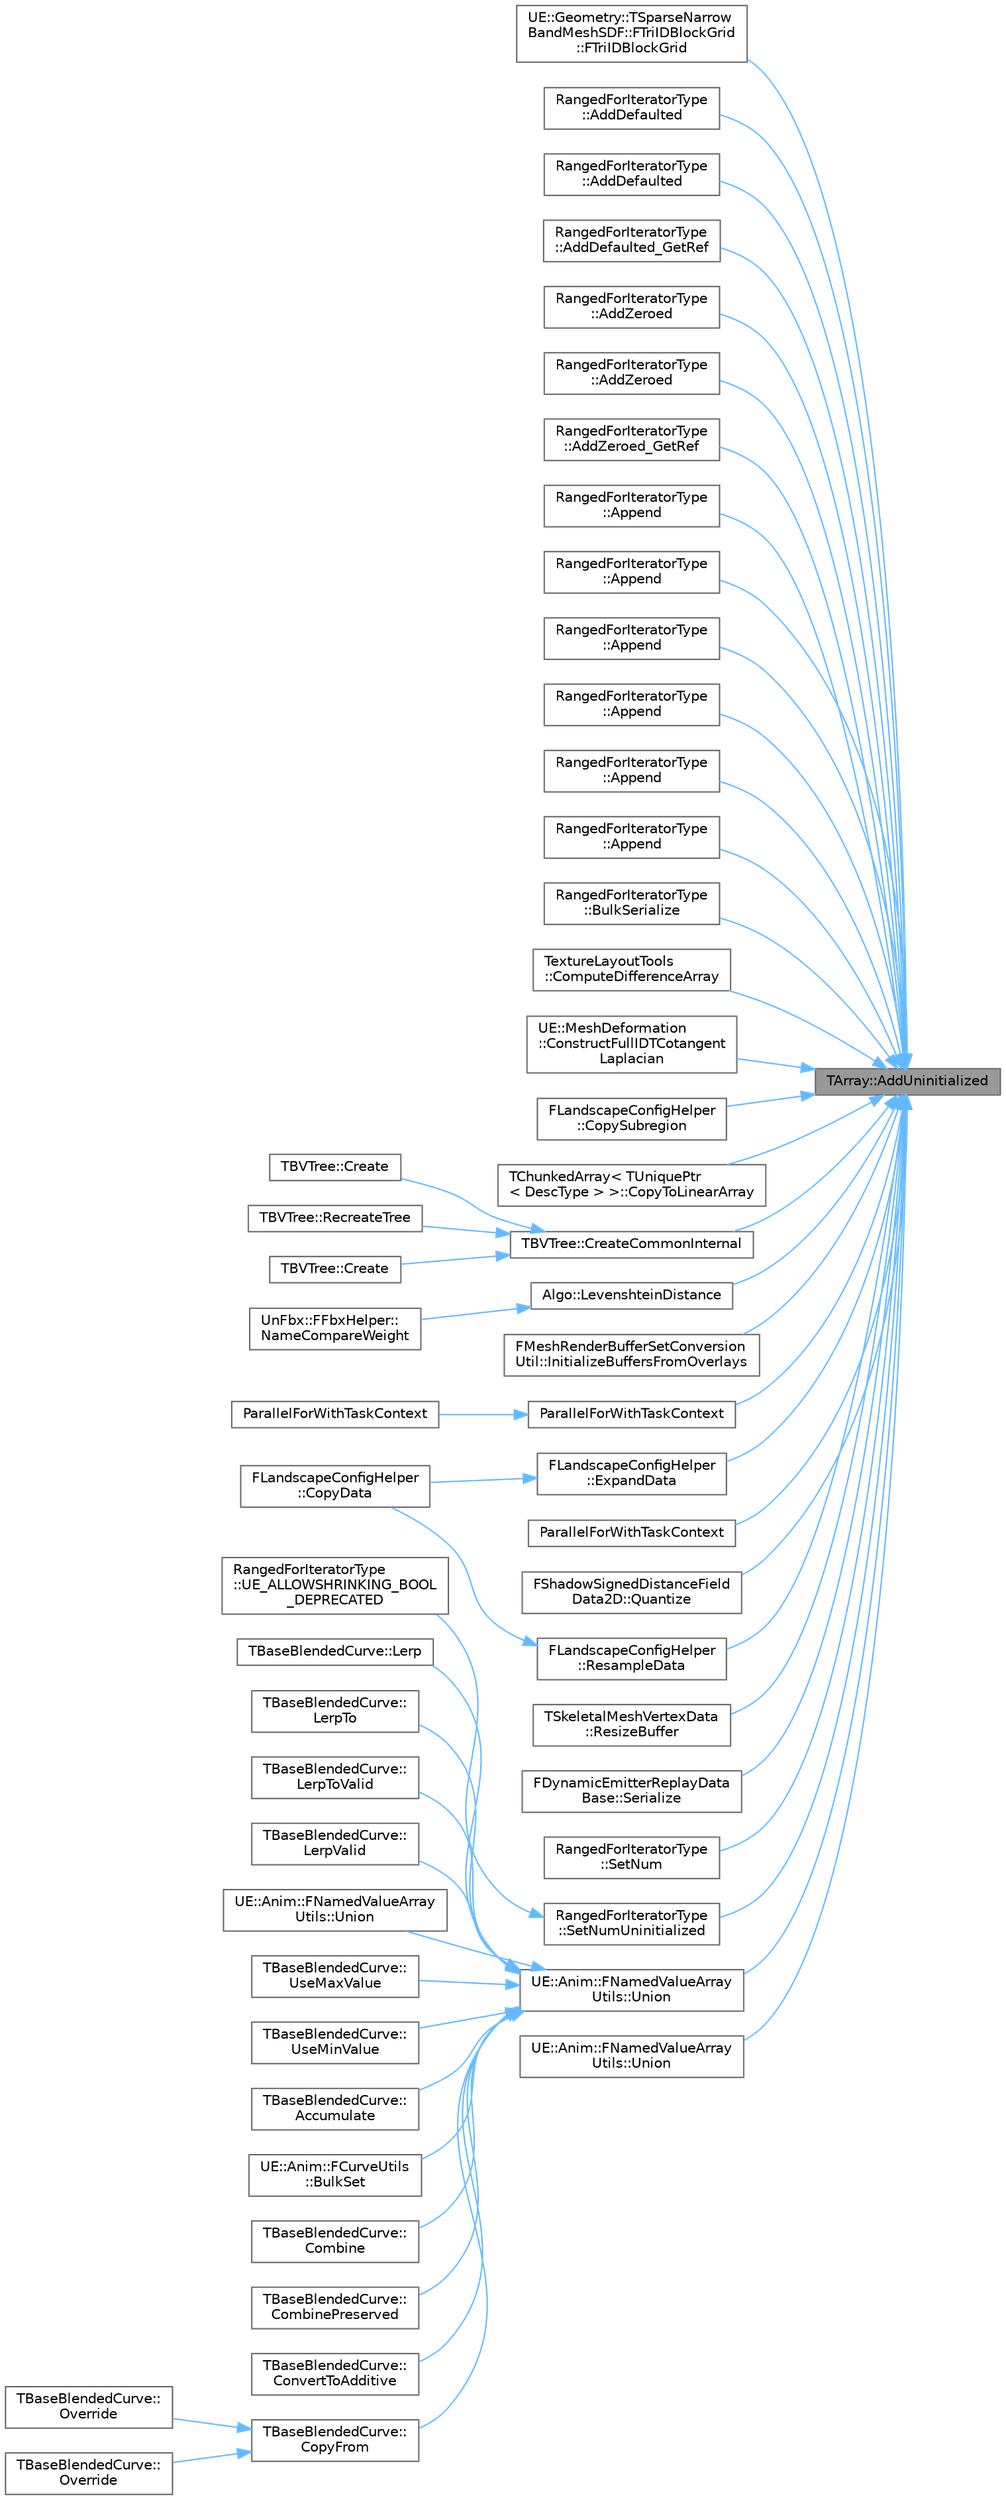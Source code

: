 digraph "TArray::AddUninitialized"
{
 // INTERACTIVE_SVG=YES
 // LATEX_PDF_SIZE
  bgcolor="transparent";
  edge [fontname=Helvetica,fontsize=10,labelfontname=Helvetica,labelfontsize=10];
  node [fontname=Helvetica,fontsize=10,shape=box,height=0.2,width=0.4];
  rankdir="RL";
  Node1 [id="Node000001",label="TArray::AddUninitialized",height=0.2,width=0.4,color="gray40", fillcolor="grey60", style="filled", fontcolor="black",tooltip="Adds a given number of uninitialized elements into the array."];
  Node1 -> Node2 [id="edge1_Node000001_Node000002",dir="back",color="steelblue1",style="solid",tooltip=" "];
  Node2 [id="Node000002",label="UE::Geometry::TSparseNarrow\lBandMeshSDF::FTriIDBlockGrid\l::FTriIDBlockGrid",height=0.2,width=0.4,color="grey40", fillcolor="white", style="filled",URL="$d1/d39/structUE_1_1Geometry_1_1TSparseNarrowBandMeshSDF_1_1FTriIDBlockGrid.html#a87a6288cc608f48fd8f63651d92c96bc",tooltip=" "];
  Node1 -> Node3 [id="edge2_Node000001_Node000003",dir="back",color="steelblue1",style="solid",tooltip=" "];
  Node3 [id="Node000003",label="RangedForIteratorType\l::AddDefaulted",height=0.2,width=0.4,color="grey40", fillcolor="white", style="filled",URL="$d4/d52/classTArray.html#a287d1892bc39dd2a51b0c2ecd646998a",tooltip=" "];
  Node1 -> Node4 [id="edge3_Node000001_Node000004",dir="back",color="steelblue1",style="solid",tooltip=" "];
  Node4 [id="Node000004",label="RangedForIteratorType\l::AddDefaulted",height=0.2,width=0.4,color="grey40", fillcolor="white", style="filled",URL="$d4/d52/classTArray.html#a7b488704dab17ca9cc318d430055e3e6",tooltip=" "];
  Node1 -> Node5 [id="edge4_Node000001_Node000005",dir="back",color="steelblue1",style="solid",tooltip=" "];
  Node5 [id="Node000005",label="RangedForIteratorType\l::AddDefaulted_GetRef",height=0.2,width=0.4,color="grey40", fillcolor="white", style="filled",URL="$d4/d52/classTArray.html#aa487a86fd8413808d184fe1b64fef3df",tooltip=" "];
  Node1 -> Node6 [id="edge5_Node000001_Node000006",dir="back",color="steelblue1",style="solid",tooltip=" "];
  Node6 [id="Node000006",label="RangedForIteratorType\l::AddZeroed",height=0.2,width=0.4,color="grey40", fillcolor="white", style="filled",URL="$d4/d52/classTArray.html#a7beafbb0e2a3b7d746af8f1d8d5611c2",tooltip=" "];
  Node1 -> Node7 [id="edge6_Node000001_Node000007",dir="back",color="steelblue1",style="solid",tooltip=" "];
  Node7 [id="Node000007",label="RangedForIteratorType\l::AddZeroed",height=0.2,width=0.4,color="grey40", fillcolor="white", style="filled",URL="$d4/d52/classTArray.html#a957815a7ba7a342534fb173e934aa000",tooltip=" "];
  Node1 -> Node8 [id="edge7_Node000001_Node000008",dir="back",color="steelblue1",style="solid",tooltip=" "];
  Node8 [id="Node000008",label="RangedForIteratorType\l::AddZeroed_GetRef",height=0.2,width=0.4,color="grey40", fillcolor="white", style="filled",URL="$d4/d52/classTArray.html#af01151a4d9c71a0fbd901ed13387bb41",tooltip=" "];
  Node1 -> Node9 [id="edge8_Node000001_Node000009",dir="back",color="steelblue1",style="solid",tooltip=" "];
  Node9 [id="Node000009",label="RangedForIteratorType\l::Append",height=0.2,width=0.4,color="grey40", fillcolor="white", style="filled",URL="$d4/d52/classTArray.html#aca8c9b63a9b42cd600b75780b6fbaff7",tooltip=" "];
  Node1 -> Node10 [id="edge9_Node000001_Node000010",dir="back",color="steelblue1",style="solid",tooltip=" "];
  Node10 [id="Node000010",label="RangedForIteratorType\l::Append",height=0.2,width=0.4,color="grey40", fillcolor="white", style="filled",URL="$d4/d52/classTArray.html#a74ede47cac56b1d41830719f29a4882d",tooltip=" "];
  Node1 -> Node11 [id="edge10_Node000001_Node000011",dir="back",color="steelblue1",style="solid",tooltip=" "];
  Node11 [id="Node000011",label="RangedForIteratorType\l::Append",height=0.2,width=0.4,color="grey40", fillcolor="white", style="filled",URL="$d4/d52/classTArray.html#a933a761006c793fa6115a5be51eafb59",tooltip=" "];
  Node1 -> Node12 [id="edge11_Node000001_Node000012",dir="back",color="steelblue1",style="solid",tooltip=" "];
  Node12 [id="Node000012",label="RangedForIteratorType\l::Append",height=0.2,width=0.4,color="grey40", fillcolor="white", style="filled",URL="$d4/d52/classTArray.html#a675414f4e9d87dd39a4723dfdea6fe97",tooltip=" "];
  Node1 -> Node13 [id="edge12_Node000001_Node000013",dir="back",color="steelblue1",style="solid",tooltip=" "];
  Node13 [id="Node000013",label="RangedForIteratorType\l::Append",height=0.2,width=0.4,color="grey40", fillcolor="white", style="filled",URL="$d4/d52/classTArray.html#a45717c5236ca8fd409d2559171f2722c",tooltip=" "];
  Node1 -> Node14 [id="edge13_Node000001_Node000014",dir="back",color="steelblue1",style="solid",tooltip=" "];
  Node14 [id="Node000014",label="RangedForIteratorType\l::Append",height=0.2,width=0.4,color="grey40", fillcolor="white", style="filled",URL="$d4/d52/classTArray.html#a1525533428a9e53e48917d205ee5ba53",tooltip=" "];
  Node1 -> Node15 [id="edge14_Node000001_Node000015",dir="back",color="steelblue1",style="solid",tooltip=" "];
  Node15 [id="Node000015",label="RangedForIteratorType\l::BulkSerialize",height=0.2,width=0.4,color="grey40", fillcolor="white", style="filled",URL="$d4/d52/classTArray.html#a08a1fc92d8a328df2fec5f98030da706",tooltip=" "];
  Node1 -> Node16 [id="edge15_Node000001_Node000016",dir="back",color="steelblue1",style="solid",tooltip=" "];
  Node16 [id="Node000016",label="TextureLayoutTools\l::ComputeDifferenceArray",height=0.2,width=0.4,color="grey40", fillcolor="white", style="filled",URL="$d2/d6c/namespaceTextureLayoutTools.html#a346c4cca85c73c65f4e98efc2436b6c4",tooltip="Computes the difference between two value arrays (templated)"];
  Node1 -> Node17 [id="edge16_Node000001_Node000017",dir="back",color="steelblue1",style="solid",tooltip=" "];
  Node17 [id="Node000017",label="UE::MeshDeformation\l::ConstructFullIDTCotangent\lLaplacian",height=0.2,width=0.4,color="grey40", fillcolor="white", style="filled",URL="$da/df1/namespaceUE_1_1MeshDeformation.html#a65dc6e343bd575c6673bf8c0b482ffde",tooltip="Use intrinsic Delaunay mesh to construct sparse Cotangent Laplacian matrix."];
  Node1 -> Node18 [id="edge17_Node000001_Node000018",dir="back",color="steelblue1",style="solid",tooltip=" "];
  Node18 [id="Node000018",label="FLandscapeConfigHelper\l::CopySubregion",height=0.2,width=0.4,color="grey40", fillcolor="white", style="filled",URL="$d5/d57/classFLandscapeConfigHelper.html#a6ebcf588626590f136510166ba7e575a",tooltip=" "];
  Node1 -> Node19 [id="edge18_Node000001_Node000019",dir="back",color="steelblue1",style="solid",tooltip=" "];
  Node19 [id="Node000019",label="TChunkedArray\< TUniquePtr\l\< DescType \> \>::CopyToLinearArray",height=0.2,width=0.4,color="grey40", fillcolor="white", style="filled",URL="$d7/dba/classTChunkedArray.html#ae226540cf6bdebd5abf5370dc64398bf",tooltip=" "];
  Node1 -> Node20 [id="edge19_Node000001_Node000020",dir="back",color="steelblue1",style="solid",tooltip=" "];
  Node20 [id="Node000020",label="TBVTree::CreateCommonInternal",height=0.2,width=0.4,color="grey40", fillcolor="white", style="filled",URL="$d2/d49/structTBVTree.html#acb4c498c762cb58d3308d6f495a8f334",tooltip=" "];
  Node20 -> Node21 [id="edge20_Node000020_Node000021",dir="back",color="steelblue1",style="solid",tooltip=" "];
  Node21 [id="Node000021",label="TBVTree::Create",height=0.2,width=0.4,color="grey40", fillcolor="white", style="filled",URL="$d2/d49/structTBVTree.html#a6ea7a7761af9077151ef8e708d941b62",tooltip=" "];
  Node20 -> Node22 [id="edge21_Node000020_Node000022",dir="back",color="steelblue1",style="solid",tooltip=" "];
  Node22 [id="Node000022",label="TBVTree::Create",height=0.2,width=0.4,color="grey40", fillcolor="white", style="filled",URL="$d2/d49/structTBVTree.html#a6180b7aedc26cd9a0413fcdc8f8186e2",tooltip=" "];
  Node20 -> Node23 [id="edge22_Node000020_Node000023",dir="back",color="steelblue1",style="solid",tooltip=" "];
  Node23 [id="Node000023",label="TBVTree::RecreateTree",height=0.2,width=0.4,color="grey40", fillcolor="white", style="filled",URL="$d2/d49/structTBVTree.html#a73923ac405f2a815de56962886b81692",tooltip=" "];
  Node1 -> Node24 [id="edge23_Node000001_Node000024",dir="back",color="steelblue1",style="solid",tooltip=" "];
  Node24 [id="Node000024",label="FLandscapeConfigHelper\l::ExpandData",height=0.2,width=0.4,color="grey40", fillcolor="white", style="filled",URL="$d5/d57/classFLandscapeConfigHelper.html#a26b941acf7eabdb4bdcc10eef44b2cb9",tooltip=" "];
  Node24 -> Node25 [id="edge24_Node000024_Node000025",dir="back",color="steelblue1",style="solid",tooltip=" "];
  Node25 [id="Node000025",label="FLandscapeConfigHelper\l::CopyData",height=0.2,width=0.4,color="grey40", fillcolor="white", style="filled",URL="$d5/d57/classFLandscapeConfigHelper.html#aaff16fbd4fc7f08074828340704b376d",tooltip=" "];
  Node1 -> Node26 [id="edge25_Node000001_Node000026",dir="back",color="steelblue1",style="solid",tooltip=" "];
  Node26 [id="Node000026",label="FMeshRenderBufferSetConversion\lUtil::InitializeBuffersFromOverlays",height=0.2,width=0.4,color="grey40", fillcolor="white", style="filled",URL="$d9/d3f/structFMeshRenderBufferSetConversionUtil.html#ac2a9220c7dd07dbc583f033aab1deee8",tooltip="Initialize rendering buffers from given attribute overlays."];
  Node1 -> Node27 [id="edge26_Node000001_Node000027",dir="back",color="steelblue1",style="solid",tooltip=" "];
  Node27 [id="Node000027",label="Algo::LevenshteinDistance",height=0.2,width=0.4,color="grey40", fillcolor="white", style="filled",URL="$db/d33/namespaceAlgo.html#ac38fefa227290e793ab4d2a357eb02fa",tooltip="LevenshteinDistance return the number of edit operation we need to transform RangeA to RangeB."];
  Node27 -> Node28 [id="edge27_Node000027_Node000028",dir="back",color="steelblue1",style="solid",tooltip=" "];
  Node28 [id="Node000028",label="UnFbx::FFbxHelper::\lNameCompareWeight",height=0.2,width=0.4,color="grey40", fillcolor="white", style="filled",URL="$d7/dd2/classUnFbx_1_1FFbxHelper.html#a4c7410704b955b21d95c5b7268eb5ff6",tooltip="This function is use to compute the weight between two name."];
  Node1 -> Node29 [id="edge28_Node000001_Node000029",dir="back",color="steelblue1",style="solid",tooltip=" "];
  Node29 [id="Node000029",label="ParallelForWithTaskContext",height=0.2,width=0.4,color="grey40", fillcolor="white", style="filled",URL="$d2/da1/ParallelFor_8h.html#afb13995d3ac01e23a7064246baed39f9",tooltip="General purpose parallel for that uses the taskgraph."];
  Node29 -> Node30 [id="edge29_Node000029_Node000030",dir="back",color="steelblue1",style="solid",tooltip=" "];
  Node30 [id="Node000030",label="ParallelForWithTaskContext",height=0.2,width=0.4,color="grey40", fillcolor="white", style="filled",URL="$d2/da1/ParallelFor_8h.html#a0755a7843a676438cd1756b43c451ecf",tooltip="General purpose parallel for that uses the taskgraph."];
  Node1 -> Node31 [id="edge30_Node000001_Node000031",dir="back",color="steelblue1",style="solid",tooltip=" "];
  Node31 [id="Node000031",label="ParallelForWithTaskContext",height=0.2,width=0.4,color="grey40", fillcolor="white", style="filled",URL="$d2/da1/ParallelFor_8h.html#a09e3d3ddb9fd196f2679b5daa4bd3b10",tooltip="General purpose parallel for that uses the taskgraph."];
  Node1 -> Node32 [id="edge31_Node000001_Node000032",dir="back",color="steelblue1",style="solid",tooltip=" "];
  Node32 [id="Node000032",label="FShadowSignedDistanceField\lData2D::Quantize",height=0.2,width=0.4,color="grey40", fillcolor="white", style="filled",URL="$d4/ddb/classFShadowSignedDistanceFieldData2D.html#a1dfc25c353bc3883d34110aa7f1b2e78",tooltip=" "];
  Node1 -> Node33 [id="edge32_Node000001_Node000033",dir="back",color="steelblue1",style="solid",tooltip=" "];
  Node33 [id="Node000033",label="FLandscapeConfigHelper\l::ResampleData",height=0.2,width=0.4,color="grey40", fillcolor="white", style="filled",URL="$d5/d57/classFLandscapeConfigHelper.html#a7bcaa423ca4bebc022be7b0a3720450d",tooltip=" "];
  Node33 -> Node25 [id="edge33_Node000033_Node000025",dir="back",color="steelblue1",style="solid",tooltip=" "];
  Node1 -> Node34 [id="edge34_Node000001_Node000034",dir="back",color="steelblue1",style="solid",tooltip=" "];
  Node34 [id="Node000034",label="TSkeletalMeshVertexData\l::ResizeBuffer",height=0.2,width=0.4,color="grey40", fillcolor="white", style="filled",URL="$de/da0/classTSkeletalMeshVertexData.html#afdf02ffc4c7049d3fb20241da7eb52ef",tooltip="Resizes the vertex data buffer, discarding any data which no longer fits."];
  Node1 -> Node35 [id="edge35_Node000001_Node000035",dir="back",color="steelblue1",style="solid",tooltip=" "];
  Node35 [id="Node000035",label="FDynamicEmitterReplayData\lBase::Serialize",height=0.2,width=0.4,color="grey40", fillcolor="white", style="filled",URL="$d4/d4f/structFDynamicEmitterReplayDataBase.html#a5d2a5f86d7230d303215c507291b6942",tooltip="Serialization."];
  Node1 -> Node36 [id="edge36_Node000001_Node000036",dir="back",color="steelblue1",style="solid",tooltip=" "];
  Node36 [id="Node000036",label="RangedForIteratorType\l::SetNum",height=0.2,width=0.4,color="grey40", fillcolor="white", style="filled",URL="$d4/d52/classTArray.html#a38b903bce3a5367f41d2268ee6a58d0a",tooltip=" "];
  Node1 -> Node37 [id="edge37_Node000001_Node000037",dir="back",color="steelblue1",style="solid",tooltip=" "];
  Node37 [id="Node000037",label="RangedForIteratorType\l::SetNumUninitialized",height=0.2,width=0.4,color="grey40", fillcolor="white", style="filled",URL="$d4/d52/classTArray.html#abcfaf3c6d59e14e15f6df61a84870e56",tooltip=" "];
  Node37 -> Node38 [id="edge38_Node000037_Node000038",dir="back",color="steelblue1",style="solid",tooltip=" "];
  Node38 [id="Node000038",label="RangedForIteratorType\l::UE_ALLOWSHRINKING_BOOL\l_DEPRECATED",height=0.2,width=0.4,color="grey40", fillcolor="white", style="filled",URL="$d4/d52/classTArray.html#a5e6241df28bc21fbbf58b239dd75388b",tooltip=" "];
  Node1 -> Node39 [id="edge39_Node000001_Node000039",dir="back",color="steelblue1",style="solid",tooltip=" "];
  Node39 [id="Node000039",label="UE::Anim::FNamedValueArray\lUtils::Union",height=0.2,width=0.4,color="grey40", fillcolor="white", style="filled",URL="$d9/df7/structUE_1_1Anim_1_1FNamedValueArrayUtils.html#a137ce769c93dc3b0bee3b3663b692f2e",tooltip=" "];
  Node39 -> Node40 [id="edge40_Node000039_Node000040",dir="back",color="steelblue1",style="solid",tooltip=" "];
  Node40 [id="Node000040",label="TBaseBlendedCurve::\lAccumulate",height=0.2,width=0.4,color="grey40", fillcolor="white", style="filled",URL="$d1/dd3/structTBaseBlendedCurve.html#a3ee8d7990dac67a2d033047eaf7f4e42",tooltip="Accumulate the input curve with input Weight."];
  Node39 -> Node41 [id="edge41_Node000039_Node000041",dir="back",color="steelblue1",style="solid",tooltip=" "];
  Node41 [id="Node000041",label="UE::Anim::FCurveUtils\l::BulkSet",height=0.2,width=0.4,color="grey40", fillcolor="white", style="filled",URL="$d7/d7e/structUE_1_1Anim_1_1FCurveUtils.html#a2ead89c49ad621bbe87f9559380534d3",tooltip="Inserts elements to curves in bulk."];
  Node39 -> Node42 [id="edge42_Node000039_Node000042",dir="back",color="steelblue1",style="solid",tooltip=" "];
  Node42 [id="Node000042",label="TBaseBlendedCurve::\lCombine",height=0.2,width=0.4,color="grey40", fillcolor="white", style="filled",URL="$d1/dd3/structTBaseBlendedCurve.html#a4bce977f2926dcfab90747119de44aba",tooltip="If CurveToCombine contains a valid element, then the value in 'this' is overridden,..."];
  Node39 -> Node43 [id="edge43_Node000039_Node000043",dir="back",color="steelblue1",style="solid",tooltip=" "];
  Node43 [id="Node000043",label="TBaseBlendedCurve::\lCombinePreserved",height=0.2,width=0.4,color="grey40", fillcolor="white", style="filled",URL="$d1/dd3/structTBaseBlendedCurve.html#a89d238c1838183fd89967f298adae5b0",tooltip="If 'this' does not contain a valid element, then the value in 'this' is set, otherwise the value is n..."];
  Node39 -> Node44 [id="edge44_Node000039_Node000044",dir="back",color="steelblue1",style="solid",tooltip=" "];
  Node44 [id="Node000044",label="TBaseBlendedCurve::\lConvertToAdditive",height=0.2,width=0.4,color="grey40", fillcolor="white", style="filled",URL="$d1/dd3/structTBaseBlendedCurve.html#a658ccb970cbfdaead3cb9468c4c49812",tooltip="Convert current curves to Additive (this - BaseCurve) if overlapping entries are found."];
  Node39 -> Node45 [id="edge45_Node000039_Node000045",dir="back",color="steelblue1",style="solid",tooltip=" "];
  Node45 [id="Node000045",label="TBaseBlendedCurve::\lCopyFrom",height=0.2,width=0.4,color="grey40", fillcolor="white", style="filled",URL="$d1/dd3/structTBaseBlendedCurve.html#aa15be4adf1f2ecb808267c723abe5a19",tooltip="Copy elements between curves that have different allocators & element types."];
  Node45 -> Node46 [id="edge46_Node000045_Node000046",dir="back",color="steelblue1",style="solid",tooltip=" "];
  Node46 [id="Node000046",label="TBaseBlendedCurve::\lOverride",height=0.2,width=0.4,color="grey40", fillcolor="white", style="filled",URL="$d1/dd3/structTBaseBlendedCurve.html#aa71f5064e7b84c67dcbb407389f915ac",tooltip="Override with input curve."];
  Node45 -> Node47 [id="edge47_Node000045_Node000047",dir="back",color="steelblue1",style="solid",tooltip=" "];
  Node47 [id="Node000047",label="TBaseBlendedCurve::\lOverride",height=0.2,width=0.4,color="grey40", fillcolor="white", style="filled",URL="$d1/dd3/structTBaseBlendedCurve.html#a5df43be571e3492165d1ae0b66891f76",tooltip="Override with input curve * weight."];
  Node39 -> Node48 [id="edge48_Node000039_Node000048",dir="back",color="steelblue1",style="solid",tooltip=" "];
  Node48 [id="Node000048",label="TBaseBlendedCurve::Lerp",height=0.2,width=0.4,color="grey40", fillcolor="white", style="filled",URL="$d1/dd3/structTBaseBlendedCurve.html#aeaed78662f02183c52fea7fcc7da68bd",tooltip="Blend (A, B) using Alpha."];
  Node39 -> Node49 [id="edge49_Node000039_Node000049",dir="back",color="steelblue1",style="solid",tooltip=" "];
  Node49 [id="Node000049",label="TBaseBlendedCurve::\lLerpTo",height=0.2,width=0.4,color="grey40", fillcolor="white", style="filled",URL="$d1/dd3/structTBaseBlendedCurve.html#a619826ab5bb7be152930501ec6f3a3d1",tooltip="Blend with Other using Alpha."];
  Node39 -> Node50 [id="edge50_Node000039_Node000050",dir="back",color="steelblue1",style="solid",tooltip=" "];
  Node50 [id="Node000050",label="TBaseBlendedCurve::\lLerpToValid",height=0.2,width=0.4,color="grey40", fillcolor="white", style="filled",URL="$d1/dd3/structTBaseBlendedCurve.html#a55507e30625c967a701b5c3704ab0b99",tooltip="Blend with Other using Alpha when both elements are valid, otherwise preserve valid element."];
  Node39 -> Node51 [id="edge51_Node000039_Node000051",dir="back",color="steelblue1",style="solid",tooltip=" "];
  Node51 [id="Node000051",label="TBaseBlendedCurve::\lLerpValid",height=0.2,width=0.4,color="grey40", fillcolor="white", style="filled",URL="$d1/dd3/structTBaseBlendedCurve.html#aac855d5f7d39d3ce3820145e9f60fddf",tooltip="Blend with Other using Alpha when both elements are valid, otherwise preserve valid element."];
  Node39 -> Node52 [id="edge52_Node000039_Node000052",dir="back",color="steelblue1",style="solid",tooltip=" "];
  Node52 [id="Node000052",label="UE::Anim::FNamedValueArray\lUtils::Union",height=0.2,width=0.4,color="grey40", fillcolor="white", style="filled",URL="$d9/df7/structUE_1_1Anim_1_1FNamedValueArrayUtils.html#a60359599e7fd69e7a9432c1e02585c90",tooltip=" "];
  Node39 -> Node53 [id="edge53_Node000039_Node000053",dir="back",color="steelblue1",style="solid",tooltip=" "];
  Node53 [id="Node000053",label="TBaseBlendedCurve::\lUseMaxValue",height=0.2,width=0.4,color="grey40", fillcolor="white", style="filled",URL="$d1/dd3/structTBaseBlendedCurve.html#a033ec2575491c1d24743224593efe78a",tooltip="This doesn't blend but combines MAX(current value, CurveToCombine value)"];
  Node39 -> Node54 [id="edge54_Node000039_Node000054",dir="back",color="steelblue1",style="solid",tooltip=" "];
  Node54 [id="Node000054",label="TBaseBlendedCurve::\lUseMinValue",height=0.2,width=0.4,color="grey40", fillcolor="white", style="filled",URL="$d1/dd3/structTBaseBlendedCurve.html#abdd18cd63a8e2989b815c97714ecb3e9",tooltip="This doesn't blend but combines MIN(current weight, CurveToCombine weight)"];
  Node1 -> Node55 [id="edge55_Node000001_Node000055",dir="back",color="steelblue1",style="solid",tooltip=" "];
  Node55 [id="Node000055",label="UE::Anim::FNamedValueArray\lUtils::Union",height=0.2,width=0.4,color="grey40", fillcolor="white", style="filled",URL="$d9/df7/structUE_1_1Anim_1_1FNamedValueArrayUtils.html#afb98193662bd93f96fef9cb60d2eee5b",tooltip=" "];
}
